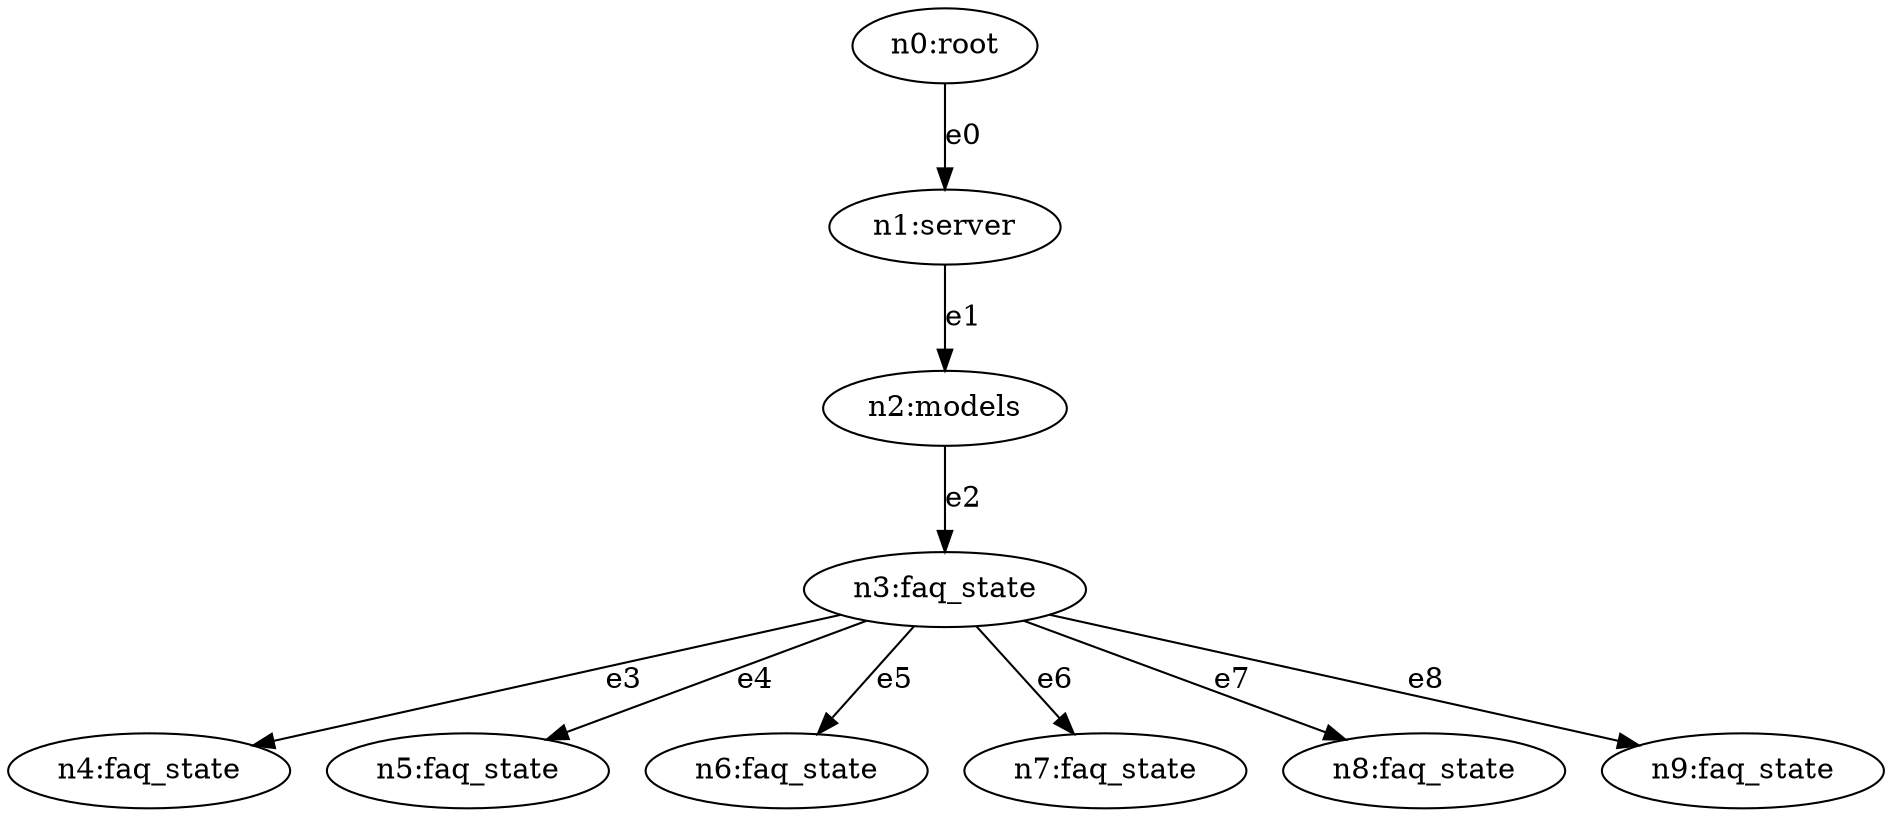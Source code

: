 strict digraph root {
    "n0" [ label="n0:root"  ]
    "n1" [ label="n1:server"  ]
    "n2" [ label="n2:models"  ]
    "n3" [ label="n3:faq_state"  ]
    "n4" [ label="n4:faq_state"  ]
    "n5" [ label="n5:faq_state"  ]
    "n6" [ label="n6:faq_state"  ]
    "n7" [ label="n7:faq_state"  ]
    "n8" [ label="n8:faq_state"  ]
    "n9" [ label="n9:faq_state"  ]
    "n0" -> "n1" [ label="e0" ]
    "n1" -> "n2" [ label="e1" ]
    "n2" -> "n3" [ label="e2" ]
    "n3" -> "n4" [ label="e3" ]
    "n3" -> "n5" [ label="e4" ]
    "n3" -> "n6" [ label="e5" ]
    "n3" -> "n7" [ label="e6" ]
    "n3" -> "n8" [ label="e7" ]
    "n3" -> "n9" [ label="e8" ]
}